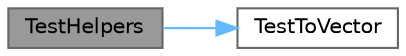 digraph "TestHelpers"
{
 // LATEX_PDF_SIZE
  bgcolor="transparent";
  edge [fontname=Helvetica,fontsize=10,labelfontname=Helvetica,labelfontsize=10];
  node [fontname=Helvetica,fontsize=10,shape=box,height=0.2,width=0.4];
  rankdir="LR";
  Node1 [id="Node000001",label="TestHelpers",height=0.2,width=0.4,color="gray40", fillcolor="grey60", style="filled", fontcolor="black",tooltip=" "];
  Node1 -> Node2 [id="edge2_Node000001_Node000002",color="steelblue1",style="solid",tooltip=" "];
  Node2 [id="Node000002",label="TestToVector",height=0.2,width=0.4,color="grey40", fillcolor="white", style="filled",URL="$test__concurrent__priority__queue_8cpp.html#a6973ab27d8650b1c2734db6a1d4a68ba",tooltip=" "];
}
